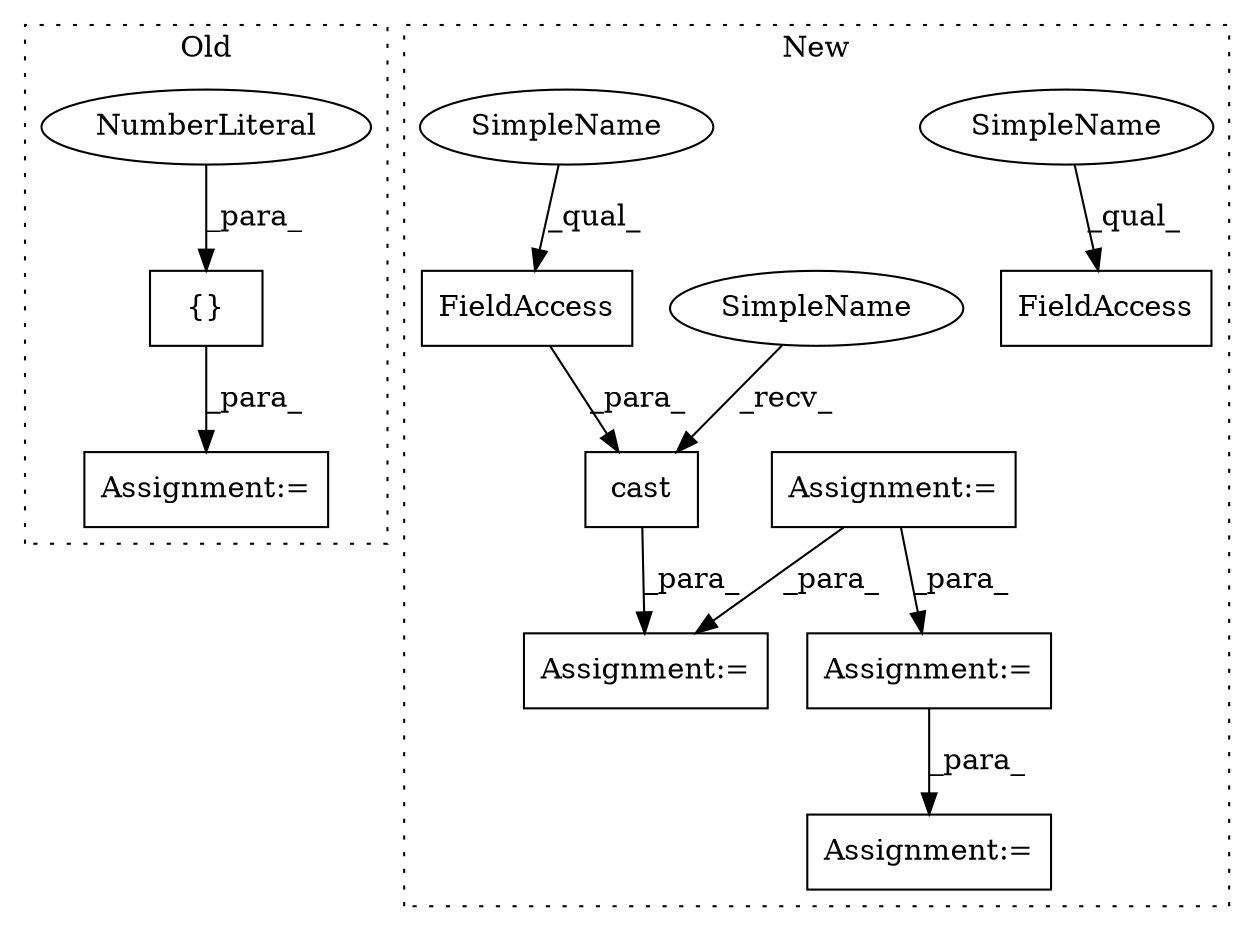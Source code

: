 digraph G {
subgraph cluster0 {
1 [label="{}" a="4" s="4252,4272" l="1,1" shape="box"];
7 [label="Assignment:=" a="7" s="4240" l="1" shape="box"];
9 [label="NumberLiteral" a="34" s="4253" l="5" shape="ellipse"];
label = "Old";
style="dotted";
}
subgraph cluster1 {
2 [label="cast" a="32" s="5688,5724" l="5,1" shape="box"];
3 [label="Assignment:=" a="7" s="5609" l="1" shape="box"];
4 [label="FieldAccess" a="22" s="5706" l="18" shape="box"];
5 [label="FieldAccess" a="22" s="5654" l="18" shape="box"];
6 [label="Assignment:=" a="7" s="5017" l="1" shape="box"];
8 [label="Assignment:=" a="7" s="5470" l="1" shape="box"];
10 [label="Assignment:=" a="7" s="5334" l="12" shape="box"];
11 [label="SimpleName" a="42" s="5654" l="10" shape="ellipse"];
12 [label="SimpleName" a="42" s="5677" l="10" shape="ellipse"];
13 [label="SimpleName" a="42" s="5706" l="10" shape="ellipse"];
label = "New";
style="dotted";
}
1 -> 7 [label="_para_"];
2 -> 3 [label="_para_"];
4 -> 2 [label="_para_"];
6 -> 10 [label="_para_"];
6 -> 3 [label="_para_"];
9 -> 1 [label="_para_"];
10 -> 8 [label="_para_"];
11 -> 5 [label="_qual_"];
12 -> 2 [label="_recv_"];
13 -> 4 [label="_qual_"];
}